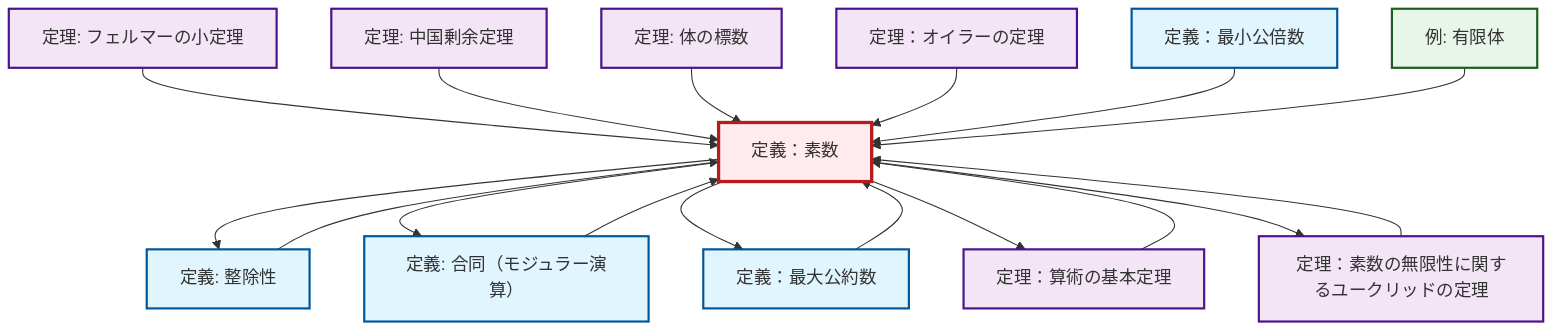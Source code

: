 graph TD
    classDef definition fill:#e1f5fe,stroke:#01579b,stroke-width:2px
    classDef theorem fill:#f3e5f5,stroke:#4a148c,stroke-width:2px
    classDef axiom fill:#fff3e0,stroke:#e65100,stroke-width:2px
    classDef example fill:#e8f5e9,stroke:#1b5e20,stroke-width:2px
    classDef current fill:#ffebee,stroke:#b71c1c,stroke-width:3px
    thm-field-characteristic["定理: 体の標数"]:::theorem
    thm-fermat-little["定理: フェルマーの小定理"]:::theorem
    ex-finite-field["例: 有限体"]:::example
    def-gcd["定義：最大公約数"]:::definition
    thm-chinese-remainder["定理: 中国剰余定理"]:::theorem
    def-prime["定義：素数"]:::definition
    def-divisibility["定義: 整除性"]:::definition
    thm-fundamental-arithmetic["定理：算術の基本定理"]:::theorem
    def-congruence["定義: 合同（モジュラー演算）"]:::definition
    thm-euler["定理：オイラーの定理"]:::theorem
    thm-euclid-infinitude-primes["定理：素数の無限性に関するユークリッドの定理"]:::theorem
    def-lcm["定義：最小公倍数"]:::definition
    def-congruence --> def-prime
    def-prime --> def-divisibility
    def-divisibility --> def-prime
    def-gcd --> def-prime
    def-prime --> def-congruence
    thm-fermat-little --> def-prime
    def-prime --> def-gcd
    def-prime --> thm-fundamental-arithmetic
    thm-chinese-remainder --> def-prime
    def-prime --> thm-euclid-infinitude-primes
    thm-field-characteristic --> def-prime
    thm-euler --> def-prime
    def-lcm --> def-prime
    ex-finite-field --> def-prime
    thm-euclid-infinitude-primes --> def-prime
    thm-fundamental-arithmetic --> def-prime
    class def-prime current